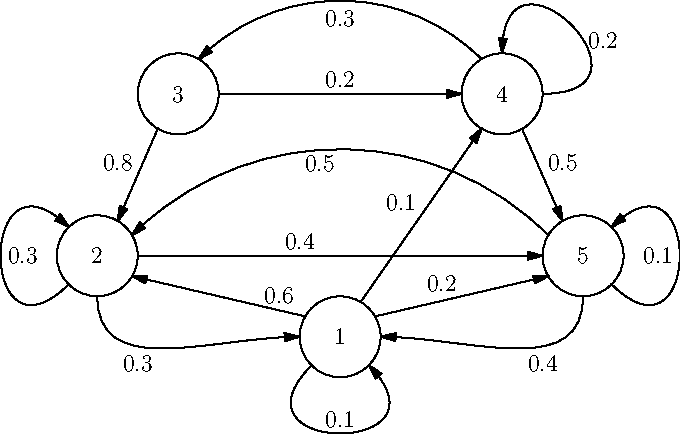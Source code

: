 size(12cm); 

draw(unitcircle);
draw(shift((-6,2))*unitcircle);
draw(shift((6,2))*unitcircle);
draw(shift((-4,6))*unitcircle);
draw(shift((4,6))*unitcircle);

label("$1$",(0,0));
label("$2$",(-6,2));
label("$3$",(-4,6));
label("$4$",(4,6));
label("$5$",(6,2));

draw((-0.85,0.5)--(-5.15,1.5),Arrow);
draw((0.5,0.85)--(3.5,5.15),Arrow);
draw((0.85,0.5)--(5.15,1.5),Arrow);
draw((-0.7,-0.7){SW}..{NW}(0.7,-0.7),Arrow);

draw((-6.7,1.3){SW}..{SE}(-6.7,2.7),Arrow);
draw((-6,1){S}..{E}(-1,0),Arrow);
draw((-5,2)--(5,2),Arrow);

draw((-4.5,5.15)--(-5.5,2.85),Arrow);
draw((-3,6)--(3,6),Arrow);

draw((3.5,6.85){NW}..{SW}(-3.5,6.85),Arrow);
draw((5,6){E}..{S}(4,7),Arrow);
draw((4.5,5.12)--(5.5,2.85),Arrow);

draw((6,1){S}..{W}(1,0),Arrow);
draw((6.7,1.3){SE}..{SW}(6.7,2.7),Arrow);
draw((5.15,2.5){NW}..{SW}(-5.15,2.5),Arrow);

label("$0.1$",(0,-2.4),N);
label("$0.6$",(-2,0.7),NE);
label("$0.1$",(2,3),NW);
label("$0.2$",(3,1),NW);

label("$0.3$",(-7.3,2),W);
label("$0.3$",(-5,-0.3),S);
label("$0.4$",(-1,2),N);

label("$0.8$",(-5,4),NW);
label("$0.2$",(0,6),N);

label("$0.3$",(0,7.5),N);
label("$0.2$",(6,7),NE);
label("$0.5$",(5,4),NE);

label("$0.1$",(8.4,2),W);
label("$0.4$",(5,-0.3),S);
label("$0.5$",(-1,4.6),SE);

